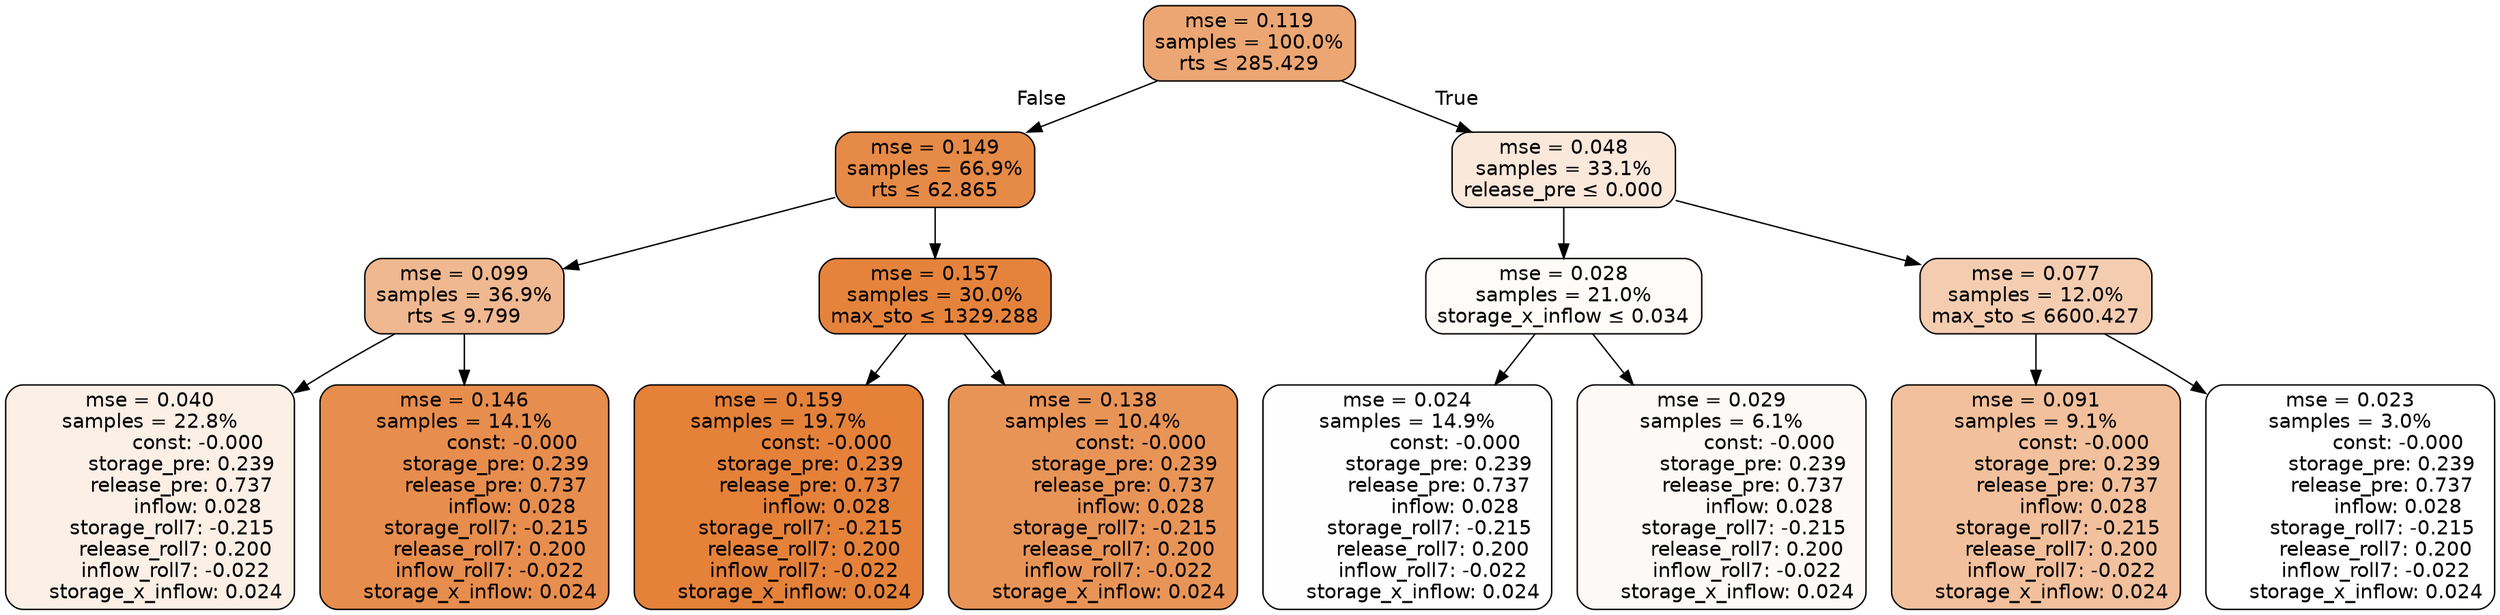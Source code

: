 digraph tree {
node [shape=rectangle, style="filled, rounded", color="black", fontname=helvetica] ;
edge [fontname=helvetica] ;
	"0" [label="mse = 0.119
samples = 100.0%
rts &le; 285.429", fillcolor="#eca673"]
	"1" [label="mse = 0.149
samples = 66.9%
rts &le; 62.865", fillcolor="#e68a47"]
	"2" [label="mse = 0.099
samples = 36.9%
rts &le; 9.799", fillcolor="#f0b890"]
	"3" [label="mse = 0.040
samples = 22.8%
               const: -0.000
          storage_pre: 0.239
          release_pre: 0.737
               inflow: 0.028
       storage_roll7: -0.215
        release_roll7: 0.200
        inflow_roll7: -0.022
     storage_x_inflow: 0.024", fillcolor="#fbefe6"]
	"4" [label="mse = 0.146
samples = 14.1%
               const: -0.000
          storage_pre: 0.239
          release_pre: 0.737
               inflow: 0.028
       storage_roll7: -0.215
        release_roll7: 0.200
        inflow_roll7: -0.022
     storage_x_inflow: 0.024", fillcolor="#e78d4d"]
	"5" [label="mse = 0.157
samples = 30.0%
max_sto &le; 1329.288", fillcolor="#e5833c"]
	"6" [label="mse = 0.159
samples = 19.7%
               const: -0.000
          storage_pre: 0.239
          release_pre: 0.737
               inflow: 0.028
       storage_roll7: -0.215
        release_roll7: 0.200
        inflow_roll7: -0.022
     storage_x_inflow: 0.024", fillcolor="#e58139"]
	"7" [label="mse = 0.138
samples = 10.4%
               const: -0.000
          storage_pre: 0.239
          release_pre: 0.737
               inflow: 0.028
       storage_roll7: -0.215
        release_roll7: 0.200
        inflow_roll7: -0.022
     storage_x_inflow: 0.024", fillcolor="#e99457"]
	"8" [label="mse = 0.048
samples = 33.1%
release_pre &le; 0.000", fillcolor="#fae8db"]
	"9" [label="mse = 0.028
samples = 21.0%
storage_x_inflow &le; 0.034", fillcolor="#fefbf8"]
	"10" [label="mse = 0.024
samples = 14.9%
               const: -0.000
          storage_pre: 0.239
          release_pre: 0.737
               inflow: 0.028
       storage_roll7: -0.215
        release_roll7: 0.200
        inflow_roll7: -0.022
     storage_x_inflow: 0.024", fillcolor="#fefefe"]
	"11" [label="mse = 0.029
samples = 6.1%
               const: -0.000
          storage_pre: 0.239
          release_pre: 0.737
               inflow: 0.028
       storage_roll7: -0.215
        release_roll7: 0.200
        inflow_roll7: -0.022
     storage_x_inflow: 0.024", fillcolor="#fdf9f6"]
	"12" [label="mse = 0.077
samples = 12.0%
max_sto &le; 6600.427", fillcolor="#f4cdb1"]
	"13" [label="mse = 0.091
samples = 9.1%
               const: -0.000
          storage_pre: 0.239
          release_pre: 0.737
               inflow: 0.028
       storage_roll7: -0.215
        release_roll7: 0.200
        inflow_roll7: -0.022
     storage_x_inflow: 0.024", fillcolor="#f2c09c"]
	"14" [label="mse = 0.023
samples = 3.0%
               const: -0.000
          storage_pre: 0.239
          release_pre: 0.737
               inflow: 0.028
       storage_roll7: -0.215
        release_roll7: 0.200
        inflow_roll7: -0.022
     storage_x_inflow: 0.024", fillcolor="#ffffff"]

	"0" -> "1" [labeldistance=2.5, labelangle=45, headlabel="False"]
	"1" -> "2"
	"2" -> "3"
	"2" -> "4"
	"1" -> "5"
	"5" -> "6"
	"5" -> "7"
	"0" -> "8" [labeldistance=2.5, labelangle=-45, headlabel="True"]
	"8" -> "9"
	"9" -> "10"
	"9" -> "11"
	"8" -> "12"
	"12" -> "13"
	"12" -> "14"
}